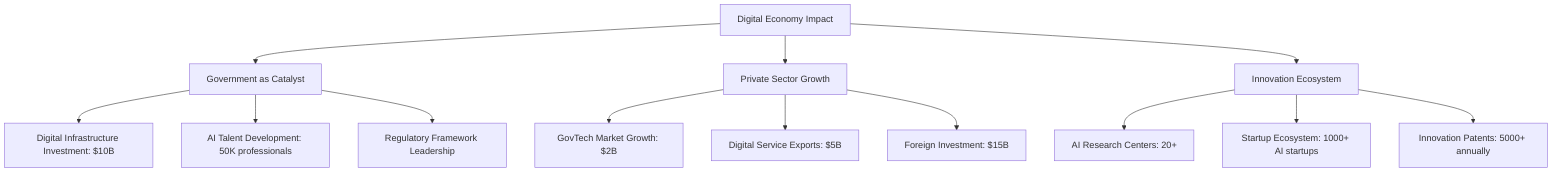 graph TD
    A[Digital Economy Impact] --> B[Government as Catalyst]
    A --> C[Private Sector Growth]
    A --> D[Innovation Ecosystem]
    
    B --> B1[Digital Infrastructure Investment: $10B]
    B --> B2[AI Talent Development: 50K professionals]
    B --> B3[Regulatory Framework Leadership]
    
    C --> C1[GovTech Market Growth: $2B]
    C --> C2[Digital Service Exports: $5B]
    C --> C3[Foreign Investment: $15B]
    
    D --> D1[AI Research Centers: 20+]
    D --> D2[Startup Ecosystem: 1000+ AI startups]
    D --> D3[Innovation Patents: 5000+ annually]